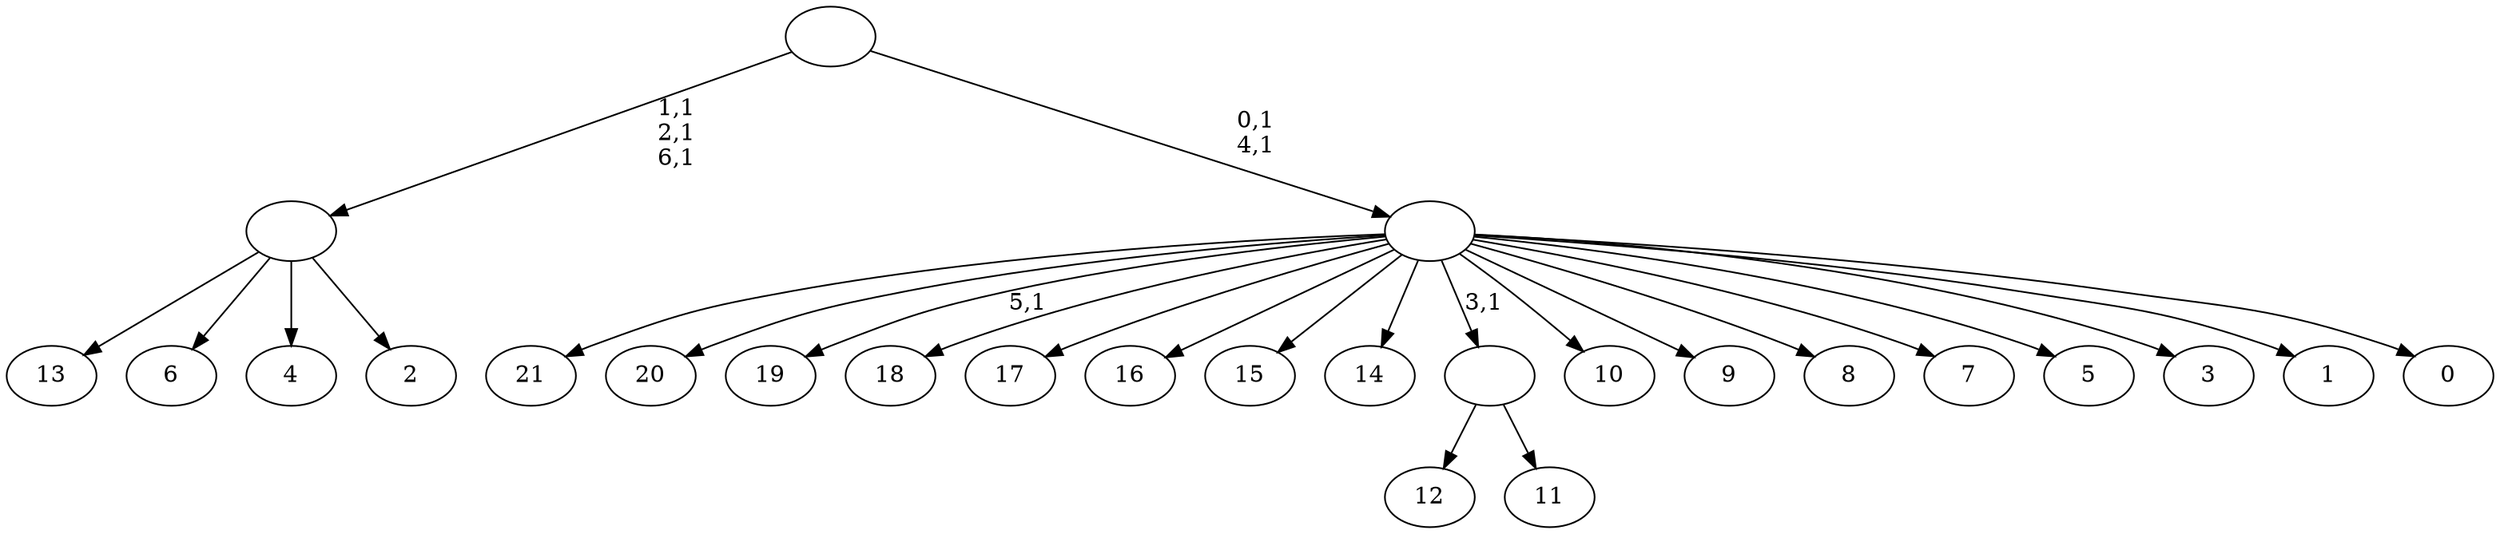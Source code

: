 digraph T {
	29 [label="21"]
	28 [label="20"]
	27 [label="19"]
	25 [label="18"]
	24 [label="17"]
	23 [label="16"]
	22 [label="15"]
	21 [label="14"]
	20 [label="13"]
	19 [label="12"]
	18 [label="11"]
	17 [label=""]
	16 [label="10"]
	15 [label="9"]
	14 [label="8"]
	13 [label="7"]
	12 [label="6"]
	11 [label="5"]
	10 [label="4"]
	9 [label="3"]
	8 [label="2"]
	7 [label=""]
	4 [label="1"]
	3 [label="0"]
	2 [label=""]
	0 [label=""]
	17 -> 19 [label=""]
	17 -> 18 [label=""]
	7 -> 20 [label=""]
	7 -> 12 [label=""]
	7 -> 10 [label=""]
	7 -> 8 [label=""]
	2 -> 27 [label="5,1"]
	2 -> 29 [label=""]
	2 -> 28 [label=""]
	2 -> 25 [label=""]
	2 -> 24 [label=""]
	2 -> 23 [label=""]
	2 -> 22 [label=""]
	2 -> 21 [label=""]
	2 -> 17 [label="3,1"]
	2 -> 16 [label=""]
	2 -> 15 [label=""]
	2 -> 14 [label=""]
	2 -> 13 [label=""]
	2 -> 11 [label=""]
	2 -> 9 [label=""]
	2 -> 4 [label=""]
	2 -> 3 [label=""]
	0 -> 2 [label="0,1\n4,1"]
	0 -> 7 [label="1,1\n2,1\n6,1"]
}
